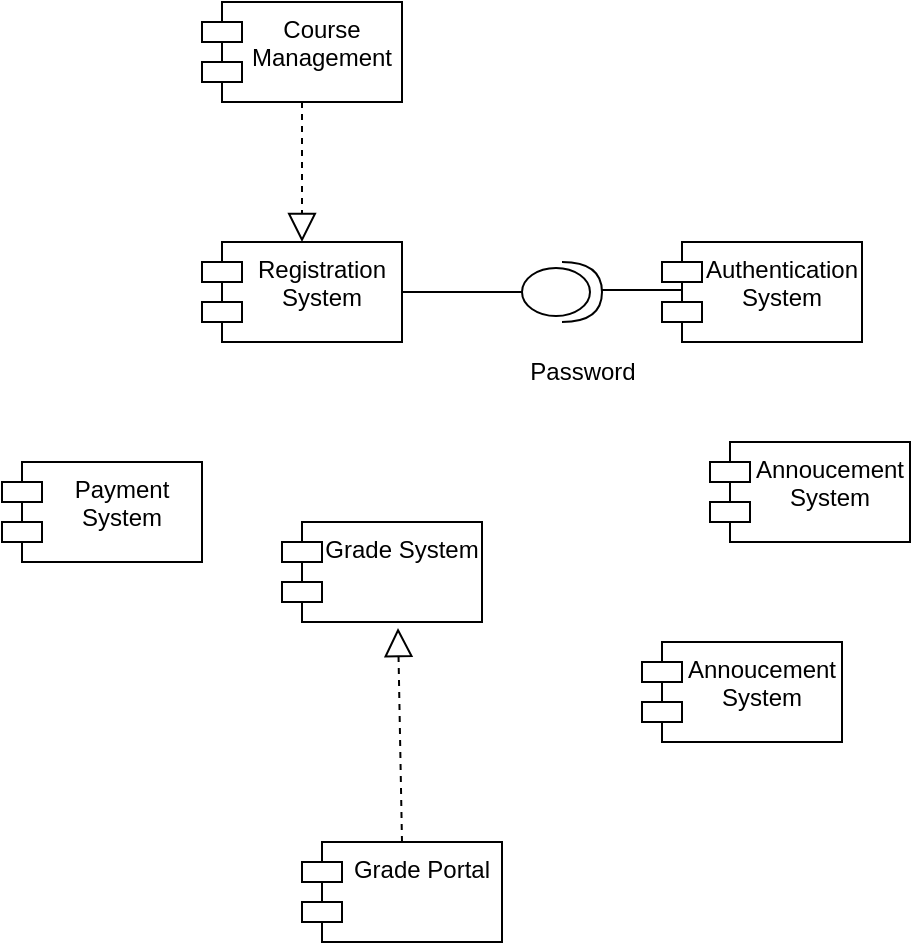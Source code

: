 <mxfile version="25.0.1">
  <diagram name="Page-1" id="d9SCyn3YNdnXIGQbeHX3">
    <mxGraphModel dx="1238" dy="684" grid="1" gridSize="10" guides="1" tooltips="1" connect="1" arrows="1" fold="1" page="1" pageScale="1" pageWidth="827" pageHeight="1169" math="0" shadow="0">
      <root>
        <mxCell id="0" />
        <mxCell id="1" parent="0" />
        <mxCell id="shVz7K_KIoUL-IxX1cfW-1" value="Registration&lt;div&gt;System&lt;/div&gt;" style="shape=module;align=left;spacingLeft=20;align=center;verticalAlign=top;whiteSpace=wrap;html=1;" vertex="1" parent="1">
          <mxGeometry x="160" y="140" width="100" height="50" as="geometry" />
        </mxCell>
        <mxCell id="shVz7K_KIoUL-IxX1cfW-2" value="Authentication&lt;div&gt;System&lt;/div&gt;" style="shape=module;align=left;spacingLeft=20;align=center;verticalAlign=top;whiteSpace=wrap;html=1;" vertex="1" parent="1">
          <mxGeometry x="390" y="140" width="100" height="50" as="geometry" />
        </mxCell>
        <mxCell id="shVz7K_KIoUL-IxX1cfW-3" value="Annoucement System" style="shape=module;align=left;spacingLeft=20;align=center;verticalAlign=top;whiteSpace=wrap;html=1;" vertex="1" parent="1">
          <mxGeometry x="380" y="340" width="100" height="50" as="geometry" />
        </mxCell>
        <mxCell id="shVz7K_KIoUL-IxX1cfW-4" value="Payment System" style="shape=module;align=left;spacingLeft=20;align=center;verticalAlign=top;whiteSpace=wrap;html=1;" vertex="1" parent="1">
          <mxGeometry x="60" y="250" width="100" height="50" as="geometry" />
        </mxCell>
        <mxCell id="shVz7K_KIoUL-IxX1cfW-5" value="Grade System" style="shape=module;align=left;spacingLeft=20;align=center;verticalAlign=top;whiteSpace=wrap;html=1;" vertex="1" parent="1">
          <mxGeometry x="200" y="280" width="100" height="50" as="geometry" />
        </mxCell>
        <mxCell id="shVz7K_KIoUL-IxX1cfW-6" value="Annoucement System" style="shape=module;align=left;spacingLeft=20;align=center;verticalAlign=top;whiteSpace=wrap;html=1;" vertex="1" parent="1">
          <mxGeometry x="414" y="240" width="100" height="50" as="geometry" />
        </mxCell>
        <mxCell id="shVz7K_KIoUL-IxX1cfW-9" value="Grade Portal" style="shape=module;align=left;spacingLeft=20;align=center;verticalAlign=top;whiteSpace=wrap;html=1;" vertex="1" parent="1">
          <mxGeometry x="210" y="440" width="100" height="50" as="geometry" />
        </mxCell>
        <mxCell id="shVz7K_KIoUL-IxX1cfW-12" value="" style="shape=providedRequiredInterface;html=1;verticalLabelPosition=bottom;sketch=0;" vertex="1" parent="1">
          <mxGeometry x="320" y="150" width="40" height="30" as="geometry" />
        </mxCell>
        <mxCell id="shVz7K_KIoUL-IxX1cfW-13" value="Password" style="text;html=1;align=center;verticalAlign=middle;resizable=0;points=[];autosize=1;strokeColor=none;fillColor=none;" vertex="1" parent="1">
          <mxGeometry x="310" y="190" width="80" height="30" as="geometry" />
        </mxCell>
        <mxCell id="shVz7K_KIoUL-IxX1cfW-14" value="" style="line;strokeWidth=1;fillColor=none;align=left;verticalAlign=middle;spacingTop=-1;spacingLeft=3;spacingRight=3;rotatable=0;labelPosition=right;points=[];portConstraint=eastwest;strokeColor=inherit;" vertex="1" parent="1">
          <mxGeometry x="360" y="160" width="40" height="8" as="geometry" />
        </mxCell>
        <mxCell id="shVz7K_KIoUL-IxX1cfW-15" value="" style="line;strokeWidth=1;fillColor=none;align=left;verticalAlign=middle;spacingTop=-1;spacingLeft=3;spacingRight=3;rotatable=0;labelPosition=right;points=[];portConstraint=eastwest;strokeColor=inherit;" vertex="1" parent="1">
          <mxGeometry x="260" y="161" width="60" height="8" as="geometry" />
        </mxCell>
        <mxCell id="shVz7K_KIoUL-IxX1cfW-17" value="" style="endArrow=block;dashed=1;endFill=0;endSize=12;html=1;rounded=0;entryX=0.58;entryY=1.06;entryDx=0;entryDy=0;entryPerimeter=0;exitX=0.5;exitY=0;exitDx=0;exitDy=0;" edge="1" parent="1" source="shVz7K_KIoUL-IxX1cfW-9" target="shVz7K_KIoUL-IxX1cfW-5">
          <mxGeometry width="160" relative="1" as="geometry">
            <mxPoint x="260" y="450" as="sourcePoint" />
            <mxPoint x="420" y="459" as="targetPoint" />
          </mxGeometry>
        </mxCell>
        <mxCell id="shVz7K_KIoUL-IxX1cfW-18" value="Course Management" style="shape=module;align=left;spacingLeft=20;align=center;verticalAlign=top;whiteSpace=wrap;html=1;" vertex="1" parent="1">
          <mxGeometry x="160" y="20" width="100" height="50" as="geometry" />
        </mxCell>
        <mxCell id="shVz7K_KIoUL-IxX1cfW-19" value="" style="endArrow=block;dashed=1;endFill=0;endSize=12;html=1;rounded=0;entryX=0.5;entryY=0;entryDx=0;entryDy=0;exitX=0.5;exitY=1;exitDx=0;exitDy=0;" edge="1" parent="1" source="shVz7K_KIoUL-IxX1cfW-18" target="shVz7K_KIoUL-IxX1cfW-1">
          <mxGeometry width="160" relative="1" as="geometry">
            <mxPoint x="102" y="246" as="sourcePoint" />
            <mxPoint x="100" y="120" as="targetPoint" />
          </mxGeometry>
        </mxCell>
      </root>
    </mxGraphModel>
  </diagram>
</mxfile>
